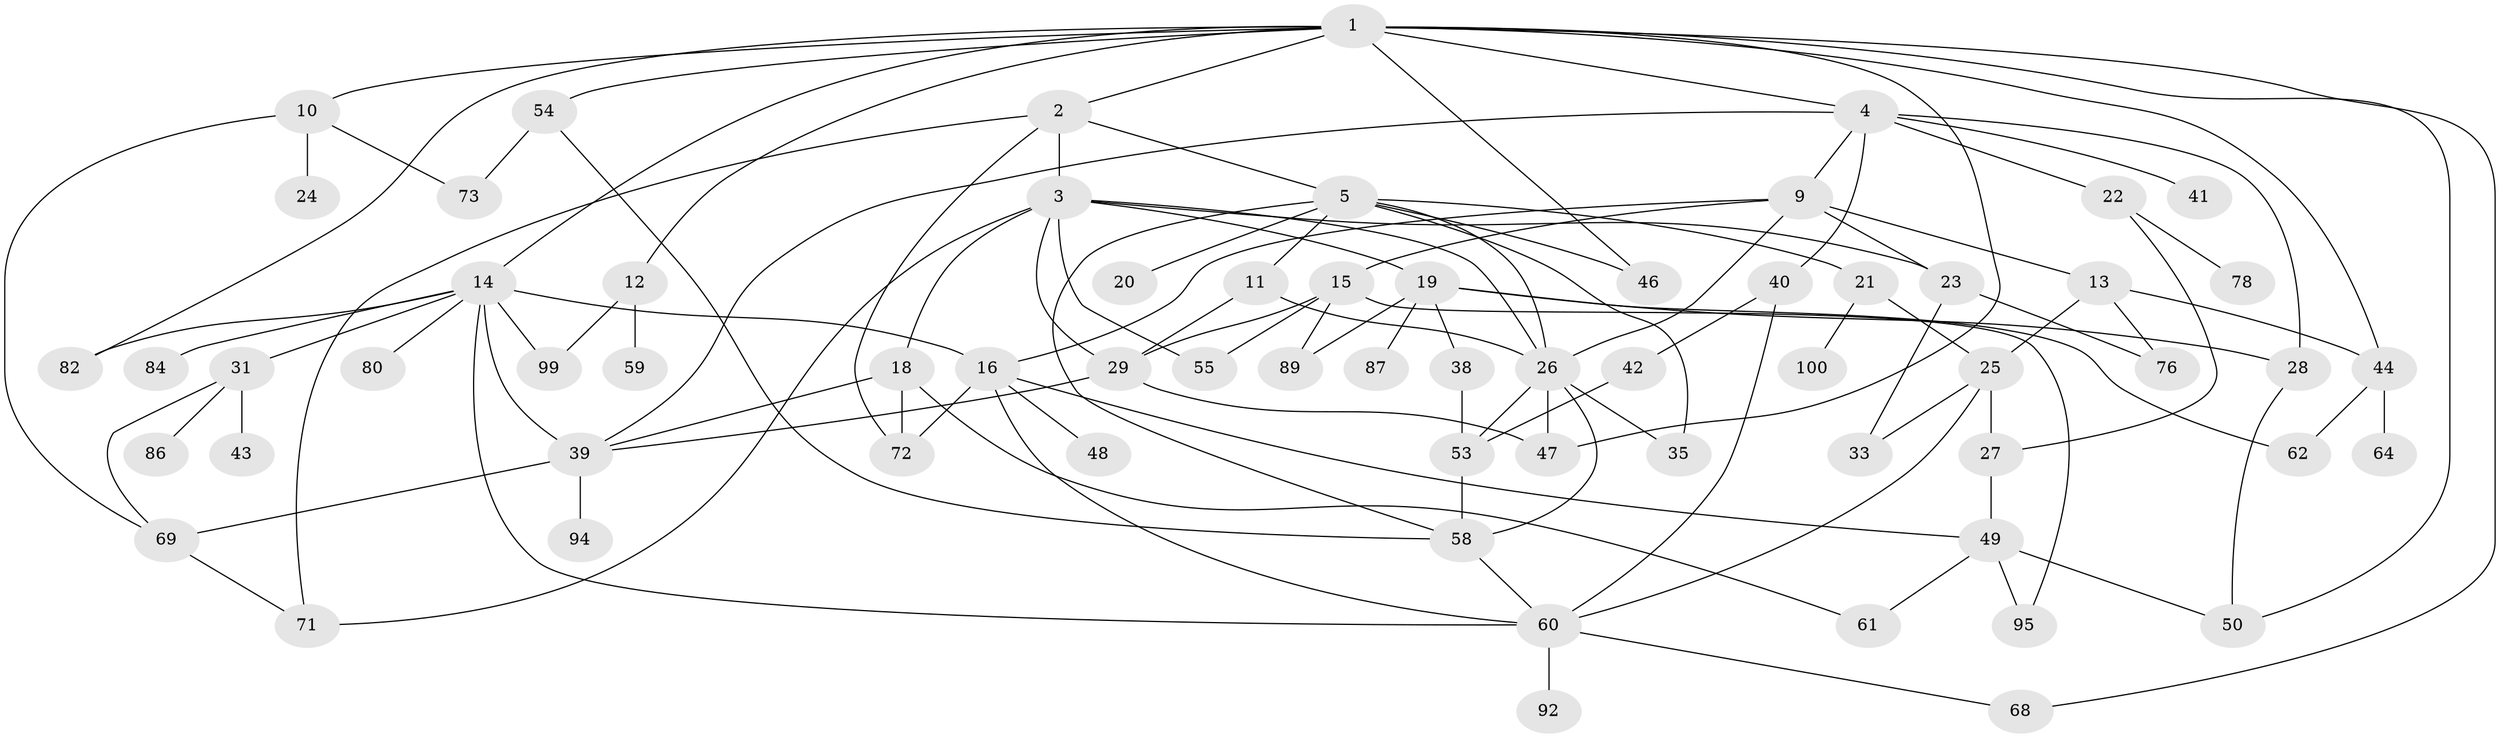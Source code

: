 // original degree distribution, {8: 0.01, 6: 0.08, 7: 0.04, 3: 0.26, 4: 0.1, 5: 0.04, 1: 0.2, 2: 0.27}
// Generated by graph-tools (version 1.1) at 2025/41/03/06/25 10:41:28]
// undirected, 67 vertices, 113 edges
graph export_dot {
graph [start="1"]
  node [color=gray90,style=filled];
  1 [super="+8"];
  2 [super="+93"];
  3 [super="+7"];
  4 [super="+6"];
  5 [super="+17"];
  9 [super="+74"];
  10 [super="+45"];
  11 [super="+83"];
  12;
  13;
  14 [super="+77"];
  15 [super="+30"];
  16 [super="+34"];
  18 [super="+32"];
  19 [super="+57"];
  20;
  21 [super="+37"];
  22 [super="+66"];
  23 [super="+70"];
  24;
  25 [super="+36"];
  26 [super="+91"];
  27;
  28 [super="+56"];
  29 [super="+79"];
  31 [super="+81"];
  33;
  35;
  38;
  39 [super="+67"];
  40;
  41;
  42;
  43;
  44 [super="+52"];
  46 [super="+88"];
  47;
  48;
  49 [super="+51"];
  50;
  53 [super="+98"];
  54 [super="+90"];
  55;
  58 [super="+65"];
  59 [super="+96"];
  60 [super="+63"];
  61;
  62;
  64;
  68 [super="+75"];
  69 [super="+85"];
  71;
  72 [super="+97"];
  73;
  76;
  78;
  80;
  82;
  84;
  86;
  87;
  89;
  92;
  94;
  95;
  99;
  100;
  1 -- 2;
  1 -- 4;
  1 -- 10;
  1 -- 12;
  1 -- 44;
  1 -- 46;
  1 -- 68;
  1 -- 82;
  1 -- 50;
  1 -- 54;
  1 -- 14;
  1 -- 47;
  2 -- 3;
  2 -- 5;
  2 -- 71;
  2 -- 72;
  3 -- 19;
  3 -- 55;
  3 -- 29;
  3 -- 23;
  3 -- 18;
  3 -- 71;
  3 -- 26;
  4 -- 9;
  4 -- 22;
  4 -- 40;
  4 -- 41;
  4 -- 28;
  4 -- 39;
  5 -- 11;
  5 -- 20;
  5 -- 21;
  5 -- 26;
  5 -- 35;
  5 -- 46;
  5 -- 58;
  9 -- 13;
  9 -- 15;
  9 -- 23 [weight=2];
  9 -- 26;
  9 -- 16;
  10 -- 24;
  10 -- 69;
  10 -- 73;
  11 -- 29;
  11 -- 26;
  12 -- 59;
  12 -- 99;
  13 -- 25;
  13 -- 76;
  13 -- 44;
  14 -- 16;
  14 -- 31;
  14 -- 84;
  14 -- 39 [weight=2];
  14 -- 80;
  14 -- 82;
  14 -- 99;
  14 -- 60;
  15 -- 89;
  15 -- 55;
  15 -- 29;
  15 -- 95;
  16 -- 49;
  16 -- 48;
  16 -- 60;
  16 -- 72;
  18 -- 39;
  18 -- 61;
  18 -- 72;
  19 -- 38;
  19 -- 89;
  19 -- 62;
  19 -- 87;
  19 -- 28;
  21 -- 100;
  21 -- 25;
  22 -- 78;
  22 -- 27;
  23 -- 33;
  23 -- 76;
  25 -- 27;
  25 -- 60;
  25 -- 33;
  26 -- 35;
  26 -- 47;
  26 -- 53;
  26 -- 58;
  27 -- 49;
  28 -- 50;
  29 -- 47;
  29 -- 39;
  31 -- 43;
  31 -- 86;
  31 -- 69;
  38 -- 53;
  39 -- 94;
  39 -- 69;
  40 -- 42;
  40 -- 60;
  42 -- 53;
  44 -- 62;
  44 -- 64;
  49 -- 50;
  49 -- 61;
  49 -- 95;
  53 -- 58;
  54 -- 58;
  54 -- 73;
  58 -- 60;
  60 -- 92;
  60 -- 68;
  69 -- 71;
}
